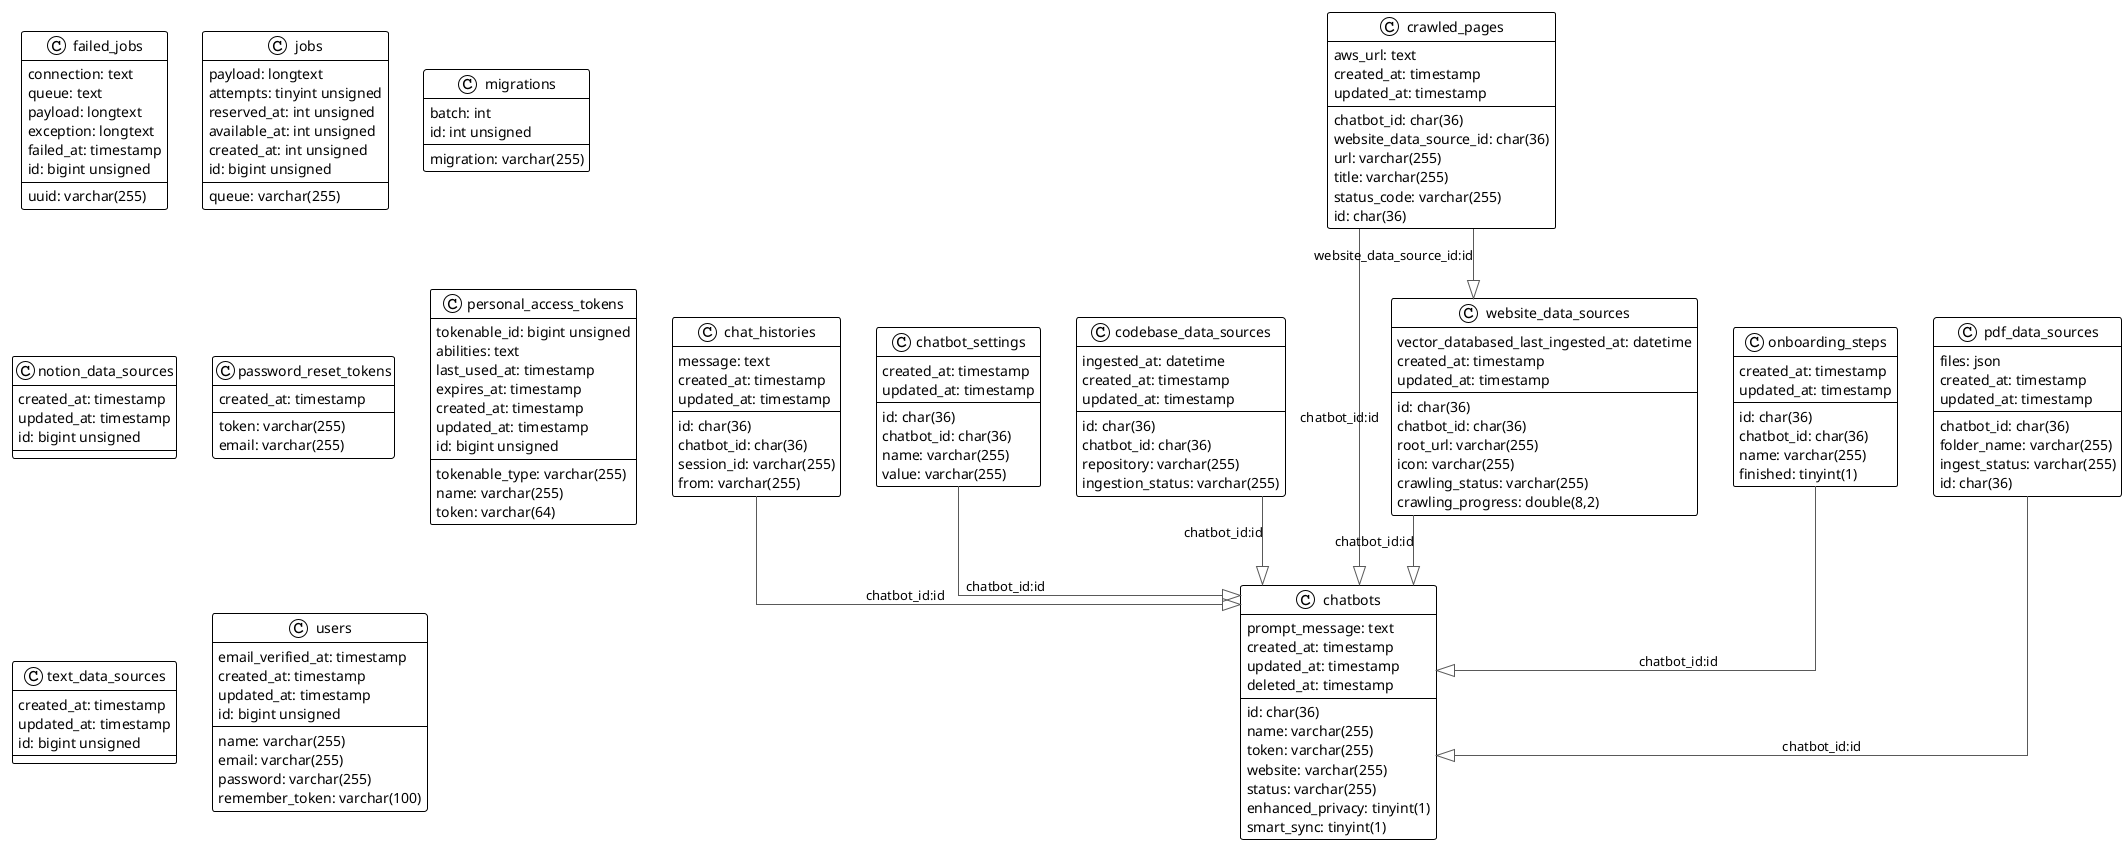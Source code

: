 @startuml

!theme plain
top to bottom direction
skinparam linetype ortho

class chat_histories {
   id: char(36)
   chatbot_id: char(36)
   session_id: varchar(255)
   from: varchar(255)
   message: text
   created_at: timestamp
   updated_at: timestamp
}
class chatbot_settings {
   id: char(36)
   chatbot_id: char(36)
   name: varchar(255)
   value: varchar(255)
   created_at: timestamp
   updated_at: timestamp
}
class chatbots {
   id: char(36)
   name: varchar(255)
   token: varchar(255)
   website: varchar(255)
   status: varchar(255)
   prompt_message: text
   enhanced_privacy: tinyint(1)
   smart_sync: tinyint(1)
   created_at: timestamp
   updated_at: timestamp
   deleted_at: timestamp
}
class codebase_data_sources {
   id: char(36)
   chatbot_id: char(36)
   repository: varchar(255)
   ingested_at: datetime
   ingestion_status: varchar(255)
   created_at: timestamp
   updated_at: timestamp
}
class crawled_pages {
   chatbot_id: char(36)
   website_data_source_id: char(36)
   url: varchar(255)
   title: varchar(255)
   status_code: varchar(255)
   aws_url: text
   created_at: timestamp
   updated_at: timestamp
   id: char(36)
}
class failed_jobs {
   uuid: varchar(255)
   connection: text
   queue: text
   payload: longtext
   exception: longtext
   failed_at: timestamp
   id: bigint unsigned
}
class jobs {
   queue: varchar(255)
   payload: longtext
   attempts: tinyint unsigned
   reserved_at: int unsigned
   available_at: int unsigned
   created_at: int unsigned
   id: bigint unsigned
}
class migrations {
   migration: varchar(255)
   batch: int
   id: int unsigned
}
class notion_data_sources {
   created_at: timestamp
   updated_at: timestamp
   id: bigint unsigned
}
class onboarding_steps {
   id: char(36)
   chatbot_id: char(36)
   name: varchar(255)
   finished: tinyint(1)
   created_at: timestamp
   updated_at: timestamp
}
class password_reset_tokens {
   token: varchar(255)
   created_at: timestamp
   email: varchar(255)
}
class pdf_data_sources {
   chatbot_id: char(36)
   files: json
   folder_name: varchar(255)
   created_at: timestamp
   updated_at: timestamp
   ingest_status: varchar(255)
   id: char(36)
}
class personal_access_tokens {
   tokenable_type: varchar(255)
   tokenable_id: bigint unsigned
   name: varchar(255)
   token: varchar(64)
   abilities: text
   last_used_at: timestamp
   expires_at: timestamp
   created_at: timestamp
   updated_at: timestamp
   id: bigint unsigned
}
class text_data_sources {
   created_at: timestamp
   updated_at: timestamp
   id: bigint unsigned
}
class users {
   name: varchar(255)
   email: varchar(255)
   email_verified_at: timestamp
   password: varchar(255)
   remember_token: varchar(100)
   created_at: timestamp
   updated_at: timestamp
   id: bigint unsigned
}
class website_data_sources {
   id: char(36)
   chatbot_id: char(36)
   root_url: varchar(255)
   icon: varchar(255)
   vector_databased_last_ingested_at: datetime
   crawling_status: varchar(255)
   crawling_progress: double(8,2)
   created_at: timestamp
   updated_at: timestamp
}

chat_histories          -[#595959,plain]-^  chatbots               : "chatbot_id:id"
chatbot_settings        -[#595959,plain]-^  chatbots               : "chatbot_id:id"
codebase_data_sources   -[#595959,plain]-^  chatbots               : "chatbot_id:id"
crawled_pages           -[#595959,plain]-^  chatbots               : "chatbot_id:id"
crawled_pages           -[#595959,plain]-^  website_data_sources   : "website_data_source_id:id"
onboarding_steps        -[#595959,plain]-^  chatbots               : "chatbot_id:id"
pdf_data_sources        -[#595959,plain]-^  chatbots               : "chatbot_id:id"
website_data_sources    -[#595959,plain]-^  chatbots               : "chatbot_id:id"
@enduml
